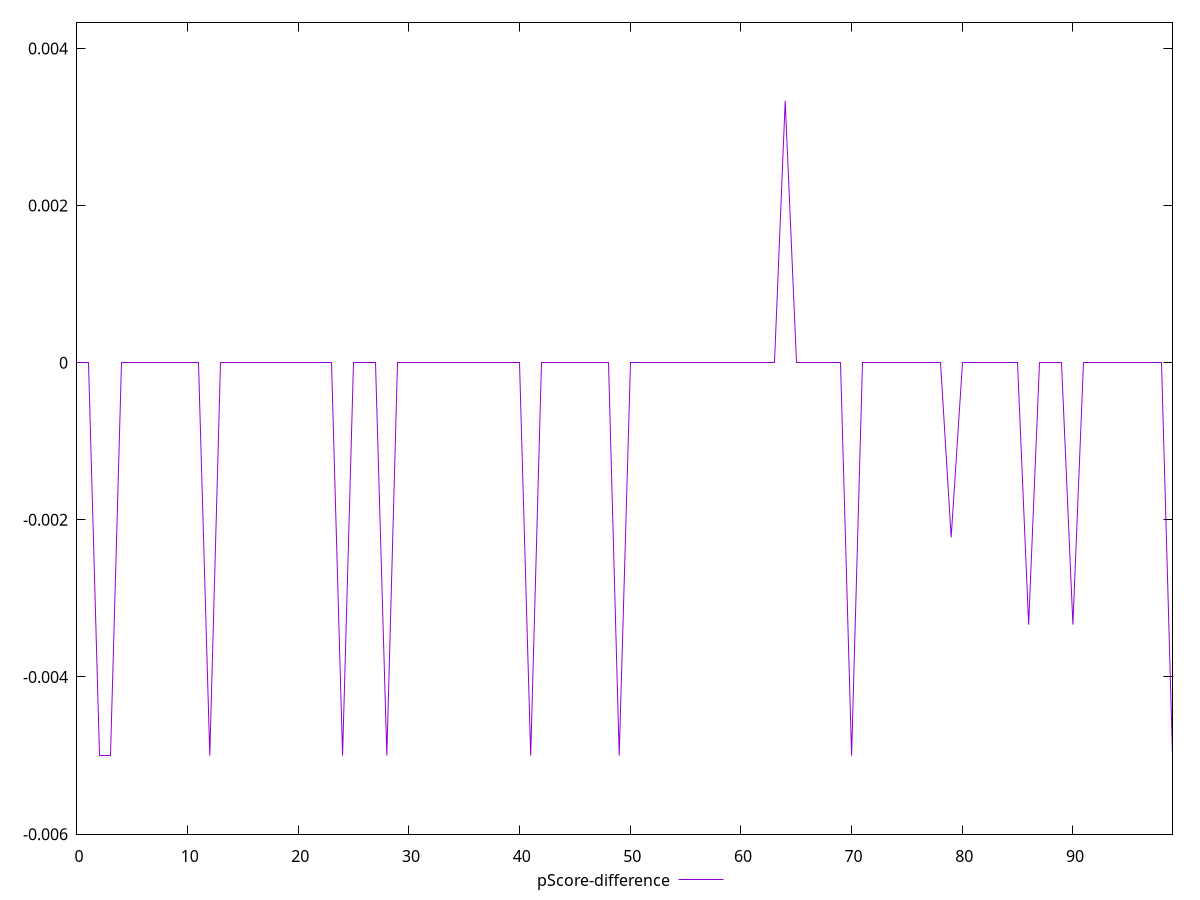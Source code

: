 reset

$pScoreDifference <<EOF
0 0
1 0
2 -0.0050000000000000044
3 -0.0050000000000000044
4 0
5 0
6 0
7 0
8 0
9 0
10 0
11 0
12 -0.0050000000000000044
13 0
14 0
15 0
16 0
17 0
18 0
19 0
20 0
21 0
22 0
23 0
24 -0.0050000000000000044
25 0
26 0
27 0
28 -0.0050000000000000044
29 0
30 0
31 0
32 0
33 0
34 0
35 0
36 0
37 0
38 0
39 0
40 0
41 -0.0050000000000000044
42 0
43 0
44 0
45 0
46 0
47 0
48 0
49 -0.0050000000000000044
50 0
51 0
52 0
53 0
54 0
55 0
56 0
57 0
58 0
59 0
60 0
61 0
62 0
63 0
64 0.0033333333333332993
65 0
66 0
67 0
68 0
69 0
70 -0.0050000000000000044
71 0
72 0
73 0
74 0
75 0
76 0
77 0
78 0
79 -0.0022222222222222365
80 0
81 0
82 0
83 0
84 0
85 0
86 -0.0033333333333332993
87 0
88 0
89 0
90 -0.0033333333333332993
91 0
92 0
93 0
94 0
95 0
96 0
97 0
98 0
99 -0.0050000000000000044
EOF

set key outside below
set xrange [0:99]
set yrange [-0.0060000000000000045:0.004333333333333299]
set trange [-0.0060000000000000045:0.004333333333333299]
set terminal svg size 640, 500 enhanced background rgb 'white'
set output "reports/report_00028_2021-02-24T12-49-42.674Z/unminified-javascript/samples/music/pScore-difference/values.svg"

plot $pScoreDifference title "pScore-difference" with line

reset
